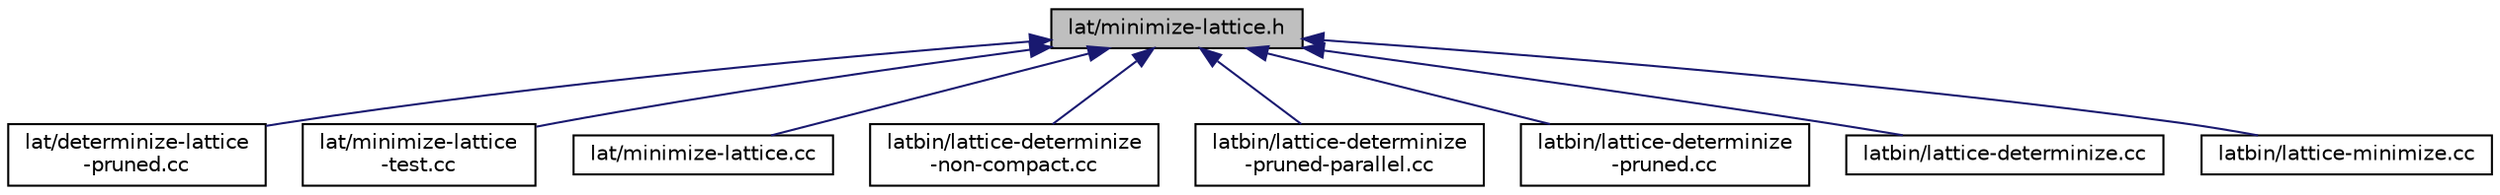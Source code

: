 digraph "lat/minimize-lattice.h"
{
  edge [fontname="Helvetica",fontsize="10",labelfontname="Helvetica",labelfontsize="10"];
  node [fontname="Helvetica",fontsize="10",shape=record];
  Node106 [label="lat/minimize-lattice.h",height=0.2,width=0.4,color="black", fillcolor="grey75", style="filled", fontcolor="black"];
  Node106 -> Node107 [dir="back",color="midnightblue",fontsize="10",style="solid",fontname="Helvetica"];
  Node107 [label="lat/determinize-lattice\l-pruned.cc",height=0.2,width=0.4,color="black", fillcolor="white", style="filled",URL="$determinize-lattice-pruned_8cc.html"];
  Node106 -> Node108 [dir="back",color="midnightblue",fontsize="10",style="solid",fontname="Helvetica"];
  Node108 [label="lat/minimize-lattice\l-test.cc",height=0.2,width=0.4,color="black", fillcolor="white", style="filled",URL="$minimize-lattice-test_8cc.html"];
  Node106 -> Node109 [dir="back",color="midnightblue",fontsize="10",style="solid",fontname="Helvetica"];
  Node109 [label="lat/minimize-lattice.cc",height=0.2,width=0.4,color="black", fillcolor="white", style="filled",URL="$minimize-lattice_8cc.html"];
  Node106 -> Node110 [dir="back",color="midnightblue",fontsize="10",style="solid",fontname="Helvetica"];
  Node110 [label="latbin/lattice-determinize\l-non-compact.cc",height=0.2,width=0.4,color="black", fillcolor="white", style="filled",URL="$lattice-determinize-non-compact_8cc.html"];
  Node106 -> Node111 [dir="back",color="midnightblue",fontsize="10",style="solid",fontname="Helvetica"];
  Node111 [label="latbin/lattice-determinize\l-pruned-parallel.cc",height=0.2,width=0.4,color="black", fillcolor="white", style="filled",URL="$lattice-determinize-pruned-parallel_8cc.html"];
  Node106 -> Node112 [dir="back",color="midnightblue",fontsize="10",style="solid",fontname="Helvetica"];
  Node112 [label="latbin/lattice-determinize\l-pruned.cc",height=0.2,width=0.4,color="black", fillcolor="white", style="filled",URL="$lattice-determinize-pruned_8cc.html"];
  Node106 -> Node113 [dir="back",color="midnightblue",fontsize="10",style="solid",fontname="Helvetica"];
  Node113 [label="latbin/lattice-determinize.cc",height=0.2,width=0.4,color="black", fillcolor="white", style="filled",URL="$lattice-determinize_8cc.html"];
  Node106 -> Node114 [dir="back",color="midnightblue",fontsize="10",style="solid",fontname="Helvetica"];
  Node114 [label="latbin/lattice-minimize.cc",height=0.2,width=0.4,color="black", fillcolor="white", style="filled",URL="$lattice-minimize_8cc.html"];
}
